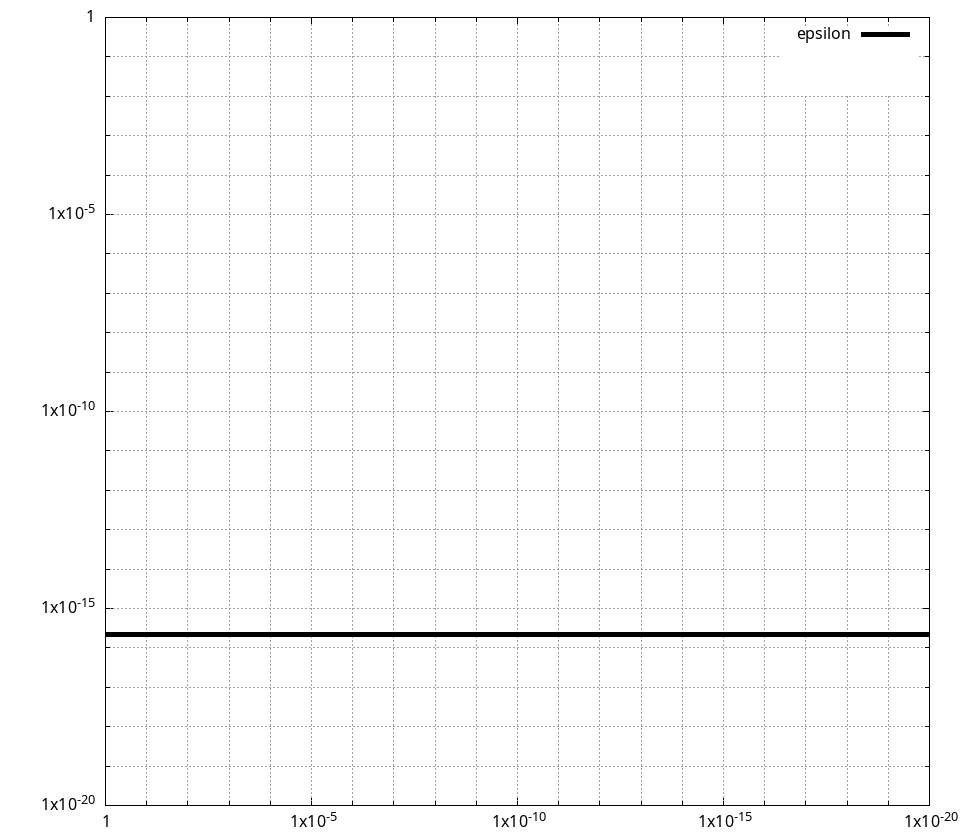 # plot derivative error
#set mxtics 2
#set mytics 2
set grid
set grid mxtics
set grid mytics
set grid xtics ytics
set logscale x 10
set logscale y 10
set xrange [1:1e-20] 
set yrange [1e-20:1]  

set style line 1 lc "#000000" lw 5
set style line 2 lc "#FF0000" lw 3
set style line 3 lc "#00FF00" lw 3
set style line 4 lc "#0000FF" lw 3
set style line 5 lc "#FF00FF" lw 3
set style line 6 lc "#FF8833" lw 3

set term png size 960,840 font 20 enhanced
set output 'error.png'

epsilon=2.2204460493e-16

plot \
epsilon title 'epsilon' with lines linestyle 1,\
'data' using ($1):($2) title 'fd' with lines linestyle 2,\
'data' using ($1):($3) title 'cd' with lines linestyle 3,\
'data' using ($1):($4) title 'ad' with lines linestyle 4

